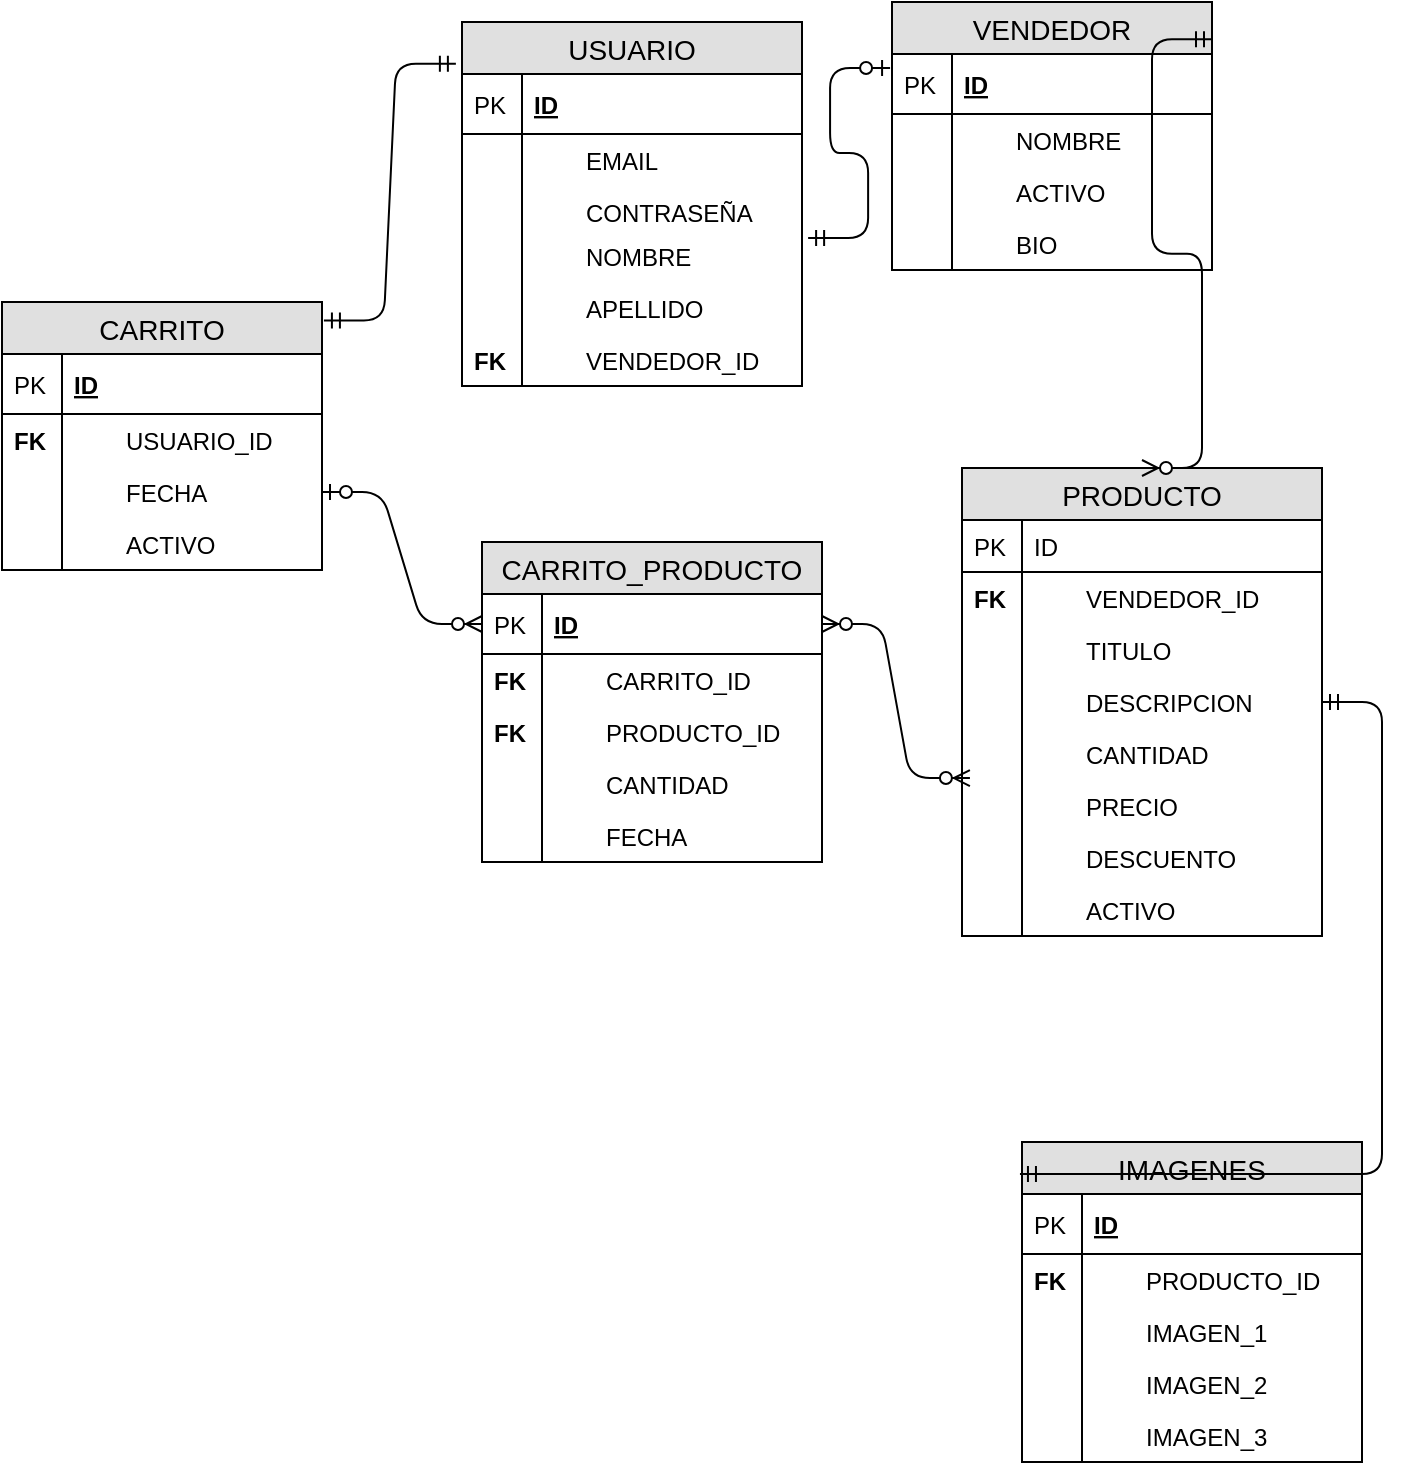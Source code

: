 <mxfile version="12.8.1" type="device" pages="2"><diagram id="X8tnUFf-Up23pGou2WpJ" name="Page-1"><mxGraphModel dx="1422" dy="769" grid="1" gridSize="10" guides="1" tooltips="1" connect="1" arrows="1" fold="1" page="1" pageScale="1" pageWidth="827" pageHeight="1169" math="0" shadow="0"><root><mxCell id="0"/><mxCell id="1" parent="0"/><mxCell id="nSE4oHpniN06JPz7Zrcl-52" value="USUARIO" style="swimlane;fontStyle=0;childLayout=stackLayout;horizontal=1;startSize=26;fillColor=#e0e0e0;horizontalStack=0;resizeParent=1;resizeParentMax=0;resizeLast=0;collapsible=1;marginBottom=0;swimlaneFillColor=#ffffff;align=center;fontSize=14;" parent="1" vertex="1"><mxGeometry x="340" y="240" width="170" height="182" as="geometry"><mxRectangle x="290" y="150" width="100" height="26" as="alternateBounds"/></mxGeometry></mxCell><mxCell id="nSE4oHpniN06JPz7Zrcl-53" value="ID" style="shape=partialRectangle;top=0;left=0;right=0;bottom=1;align=left;verticalAlign=middle;fillColor=none;spacingLeft=34;spacingRight=4;overflow=hidden;rotatable=0;points=[[0,0.5],[1,0.5]];portConstraint=eastwest;dropTarget=0;fontStyle=5;fontSize=12;" parent="nSE4oHpniN06JPz7Zrcl-52" vertex="1"><mxGeometry y="26" width="170" height="30" as="geometry"/></mxCell><mxCell id="nSE4oHpniN06JPz7Zrcl-54" value="PK" style="shape=partialRectangle;top=0;left=0;bottom=0;fillColor=none;align=left;verticalAlign=middle;spacingLeft=4;spacingRight=4;overflow=hidden;rotatable=0;points=[];portConstraint=eastwest;part=1;fontSize=12;" parent="nSE4oHpniN06JPz7Zrcl-53" vertex="1" connectable="0"><mxGeometry width="30" height="30" as="geometry"/></mxCell><mxCell id="k_fI4jF26g6DR-64wcVr-3" value="EMAIL" style="shape=partialRectangle;top=0;left=0;right=0;bottom=0;align=left;verticalAlign=top;fillColor=none;spacingLeft=60;spacingRight=4;overflow=hidden;rotatable=0;points=[[0,0.5],[1,0.5]];portConstraint=eastwest;dropTarget=0;fontSize=12;" vertex="1" parent="nSE4oHpniN06JPz7Zrcl-52"><mxGeometry y="56" width="170" height="26" as="geometry"/></mxCell><mxCell id="k_fI4jF26g6DR-64wcVr-4" value="" style="shape=partialRectangle;fontStyle=1;top=0;left=0;bottom=0;fillColor=none;align=left;verticalAlign=top;spacingLeft=4;spacingRight=4;overflow=hidden;rotatable=0;points=[];portConstraint=eastwest;part=1;fontSize=12;" vertex="1" connectable="0" parent="k_fI4jF26g6DR-64wcVr-3"><mxGeometry width="30" height="26" as="geometry"/></mxCell><mxCell id="k_fI4jF26g6DR-64wcVr-5" value="CONTRASEÑA" style="shape=partialRectangle;top=0;left=0;right=0;bottom=0;align=left;verticalAlign=top;fillColor=none;spacingLeft=60;spacingRight=4;overflow=hidden;rotatable=0;points=[[0,0.5],[1,0.5]];portConstraint=eastwest;dropTarget=0;fontSize=12;" vertex="1" parent="nSE4oHpniN06JPz7Zrcl-52"><mxGeometry y="82" width="170" height="22" as="geometry"/></mxCell><mxCell id="k_fI4jF26g6DR-64wcVr-6" value="" style="shape=partialRectangle;fontStyle=1;top=0;left=0;bottom=0;fillColor=none;align=left;verticalAlign=top;spacingLeft=4;spacingRight=4;overflow=hidden;rotatable=0;points=[];portConstraint=eastwest;part=1;fontSize=12;" vertex="1" connectable="0" parent="k_fI4jF26g6DR-64wcVr-5"><mxGeometry width="30" height="22" as="geometry"/></mxCell><mxCell id="k_fI4jF26g6DR-64wcVr-1" value="NOMBRE" style="shape=partialRectangle;top=0;left=0;right=0;bottom=0;align=left;verticalAlign=top;fillColor=none;spacingLeft=60;spacingRight=4;overflow=hidden;rotatable=0;points=[[0,0.5],[1,0.5]];portConstraint=eastwest;dropTarget=0;fontSize=12;" vertex="1" parent="nSE4oHpniN06JPz7Zrcl-52"><mxGeometry y="104" width="170" height="26" as="geometry"/></mxCell><mxCell id="k_fI4jF26g6DR-64wcVr-2" value="" style="shape=partialRectangle;fontStyle=1;top=0;left=0;bottom=0;fillColor=none;align=left;verticalAlign=top;spacingLeft=4;spacingRight=4;overflow=hidden;rotatable=0;points=[];portConstraint=eastwest;part=1;fontSize=12;" vertex="1" connectable="0" parent="k_fI4jF26g6DR-64wcVr-1"><mxGeometry width="30" height="26" as="geometry"/></mxCell><mxCell id="k_fI4jF26g6DR-64wcVr-7" value="APELLIDO" style="shape=partialRectangle;top=0;left=0;right=0;bottom=0;align=left;verticalAlign=top;fillColor=none;spacingLeft=60;spacingRight=4;overflow=hidden;rotatable=0;points=[[0,0.5],[1,0.5]];portConstraint=eastwest;dropTarget=0;fontSize=12;" vertex="1" parent="nSE4oHpniN06JPz7Zrcl-52"><mxGeometry y="130" width="170" height="26" as="geometry"/></mxCell><mxCell id="k_fI4jF26g6DR-64wcVr-8" value="" style="shape=partialRectangle;fontStyle=1;top=0;left=0;bottom=0;fillColor=none;align=left;verticalAlign=top;spacingLeft=4;spacingRight=4;overflow=hidden;rotatable=0;points=[];portConstraint=eastwest;part=1;fontSize=12;" vertex="1" connectable="0" parent="k_fI4jF26g6DR-64wcVr-7"><mxGeometry width="30" height="26" as="geometry"/></mxCell><mxCell id="k_fI4jF26g6DR-64wcVr-9" value="VENDEDOR_ID&#xA;" style="shape=partialRectangle;top=0;left=0;right=0;bottom=0;align=left;verticalAlign=top;fillColor=none;spacingLeft=60;spacingRight=4;overflow=hidden;rotatable=0;points=[[0,0.5],[1,0.5]];portConstraint=eastwest;dropTarget=0;fontSize=12;" vertex="1" parent="nSE4oHpniN06JPz7Zrcl-52"><mxGeometry y="156" width="170" height="26" as="geometry"/></mxCell><mxCell id="k_fI4jF26g6DR-64wcVr-10" value="FK" style="shape=partialRectangle;fontStyle=1;top=0;left=0;bottom=0;fillColor=none;align=left;verticalAlign=top;spacingLeft=4;spacingRight=4;overflow=hidden;rotatable=0;points=[];portConstraint=eastwest;part=1;fontSize=12;" vertex="1" connectable="0" parent="k_fI4jF26g6DR-64wcVr-9"><mxGeometry width="30" height="26" as="geometry"/></mxCell><mxCell id="nSE4oHpniN06JPz7Zrcl-63" value="PRODUCTO" style="swimlane;fontStyle=0;childLayout=stackLayout;horizontal=1;startSize=26;fillColor=#e0e0e0;horizontalStack=0;resizeParent=1;resizeParentMax=0;resizeLast=0;collapsible=1;marginBottom=0;swimlaneFillColor=#ffffff;align=center;fontSize=14;" parent="1" vertex="1"><mxGeometry x="590" y="463" width="180" height="234" as="geometry"><mxRectangle x="555" y="350" width="120" height="26" as="alternateBounds"/></mxGeometry></mxCell><mxCell id="VwQFzauyJfwLxtjtloLo-22" value="ID" style="shape=partialRectangle;top=0;left=0;right=0;bottom=1;align=left;verticalAlign=top;fillColor=none;spacingLeft=34;spacingRight=4;overflow=hidden;rotatable=0;points=[[0,0.5],[1,0.5]];portConstraint=eastwest;dropTarget=0;fontSize=12;" parent="nSE4oHpniN06JPz7Zrcl-63" vertex="1"><mxGeometry y="26" width="180" height="26" as="geometry"/></mxCell><mxCell id="VwQFzauyJfwLxtjtloLo-23" value="PK" style="shape=partialRectangle;top=0;left=0;bottom=0;fillColor=none;align=left;verticalAlign=top;spacingLeft=4;spacingRight=4;overflow=hidden;rotatable=0;points=[];portConstraint=eastwest;part=1;fontSize=12;" parent="VwQFzauyJfwLxtjtloLo-22" vertex="1" connectable="0"><mxGeometry width="30" height="26" as="geometry"/></mxCell><mxCell id="k_fI4jF26g6DR-64wcVr-19" value="VENDEDOR_ID" style="shape=partialRectangle;top=0;left=0;right=0;bottom=0;align=left;verticalAlign=top;fillColor=none;spacingLeft=60;spacingRight=4;overflow=hidden;rotatable=0;points=[[0,0.5],[1,0.5]];portConstraint=eastwest;dropTarget=0;fontSize=12;" vertex="1" parent="nSE4oHpniN06JPz7Zrcl-63"><mxGeometry y="52" width="180" height="26" as="geometry"/></mxCell><mxCell id="k_fI4jF26g6DR-64wcVr-20" value="FK" style="shape=partialRectangle;fontStyle=1;top=0;left=0;bottom=0;fillColor=none;align=left;verticalAlign=top;spacingLeft=4;spacingRight=4;overflow=hidden;rotatable=0;points=[];portConstraint=eastwest;part=1;fontSize=12;" vertex="1" connectable="0" parent="k_fI4jF26g6DR-64wcVr-19"><mxGeometry width="30" height="26" as="geometry"/></mxCell><mxCell id="k_fI4jF26g6DR-64wcVr-15" value="TITULO" style="shape=partialRectangle;top=0;left=0;right=0;bottom=0;align=left;verticalAlign=top;fillColor=none;spacingLeft=60;spacingRight=4;overflow=hidden;rotatable=0;points=[[0,0.5],[1,0.5]];portConstraint=eastwest;dropTarget=0;fontSize=12;" vertex="1" parent="nSE4oHpniN06JPz7Zrcl-63"><mxGeometry y="78" width="180" height="26" as="geometry"/></mxCell><mxCell id="k_fI4jF26g6DR-64wcVr-16" value="" style="shape=partialRectangle;fontStyle=1;top=0;left=0;bottom=0;fillColor=none;align=left;verticalAlign=top;spacingLeft=4;spacingRight=4;overflow=hidden;rotatable=0;points=[];portConstraint=eastwest;part=1;fontSize=12;" vertex="1" connectable="0" parent="k_fI4jF26g6DR-64wcVr-15"><mxGeometry width="30" height="26" as="geometry"/></mxCell><mxCell id="k_fI4jF26g6DR-64wcVr-17" value="DESCRIPCION" style="shape=partialRectangle;top=0;left=0;right=0;bottom=0;align=left;verticalAlign=top;fillColor=none;spacingLeft=60;spacingRight=4;overflow=hidden;rotatable=0;points=[[0,0.5],[1,0.5]];portConstraint=eastwest;dropTarget=0;fontSize=12;" vertex="1" parent="nSE4oHpniN06JPz7Zrcl-63"><mxGeometry y="104" width="180" height="26" as="geometry"/></mxCell><mxCell id="k_fI4jF26g6DR-64wcVr-18" value="" style="shape=partialRectangle;fontStyle=1;top=0;left=0;bottom=0;fillColor=none;align=left;verticalAlign=top;spacingLeft=4;spacingRight=4;overflow=hidden;rotatable=0;points=[];portConstraint=eastwest;part=1;fontSize=12;" vertex="1" connectable="0" parent="k_fI4jF26g6DR-64wcVr-17"><mxGeometry width="30" height="26" as="geometry"/></mxCell><mxCell id="k_fI4jF26g6DR-64wcVr-23" value="CANTIDAD" style="shape=partialRectangle;top=0;left=0;right=0;bottom=0;align=left;verticalAlign=top;fillColor=none;spacingLeft=60;spacingRight=4;overflow=hidden;rotatable=0;points=[[0,0.5],[1,0.5]];portConstraint=eastwest;dropTarget=0;fontSize=12;" vertex="1" parent="nSE4oHpniN06JPz7Zrcl-63"><mxGeometry y="130" width="180" height="26" as="geometry"/></mxCell><mxCell id="k_fI4jF26g6DR-64wcVr-24" value="" style="shape=partialRectangle;fontStyle=1;top=0;left=0;bottom=0;fillColor=none;align=left;verticalAlign=top;spacingLeft=4;spacingRight=4;overflow=hidden;rotatable=0;points=[];portConstraint=eastwest;part=1;fontSize=12;" vertex="1" connectable="0" parent="k_fI4jF26g6DR-64wcVr-23"><mxGeometry width="30" height="26" as="geometry"/></mxCell><mxCell id="k_fI4jF26g6DR-64wcVr-21" value="PRECIO" style="shape=partialRectangle;top=0;left=0;right=0;bottom=0;align=left;verticalAlign=top;fillColor=none;spacingLeft=60;spacingRight=4;overflow=hidden;rotatable=0;points=[[0,0.5],[1,0.5]];portConstraint=eastwest;dropTarget=0;fontSize=12;" vertex="1" parent="nSE4oHpniN06JPz7Zrcl-63"><mxGeometry y="156" width="180" height="26" as="geometry"/></mxCell><mxCell id="k_fI4jF26g6DR-64wcVr-22" value="" style="shape=partialRectangle;fontStyle=1;top=0;left=0;bottom=0;fillColor=none;align=left;verticalAlign=top;spacingLeft=4;spacingRight=4;overflow=hidden;rotatable=0;points=[];portConstraint=eastwest;part=1;fontSize=12;" vertex="1" connectable="0" parent="k_fI4jF26g6DR-64wcVr-21"><mxGeometry width="30" height="26" as="geometry"/></mxCell><mxCell id="k_fI4jF26g6DR-64wcVr-25" value="DESCUENTO" style="shape=partialRectangle;top=0;left=0;right=0;bottom=0;align=left;verticalAlign=top;fillColor=none;spacingLeft=60;spacingRight=4;overflow=hidden;rotatable=0;points=[[0,0.5],[1,0.5]];portConstraint=eastwest;dropTarget=0;fontSize=12;" vertex="1" parent="nSE4oHpniN06JPz7Zrcl-63"><mxGeometry y="182" width="180" height="26" as="geometry"/></mxCell><mxCell id="k_fI4jF26g6DR-64wcVr-26" value="" style="shape=partialRectangle;fontStyle=1;top=0;left=0;bottom=0;fillColor=none;align=left;verticalAlign=top;spacingLeft=4;spacingRight=4;overflow=hidden;rotatable=0;points=[];portConstraint=eastwest;part=1;fontSize=12;" vertex="1" connectable="0" parent="k_fI4jF26g6DR-64wcVr-25"><mxGeometry width="30" height="26" as="geometry"/></mxCell><mxCell id="k_fI4jF26g6DR-64wcVr-27" value="ACTIVO" style="shape=partialRectangle;top=0;left=0;right=0;bottom=0;align=left;verticalAlign=top;fillColor=none;spacingLeft=60;spacingRight=4;overflow=hidden;rotatable=0;points=[[0,0.5],[1,0.5]];portConstraint=eastwest;dropTarget=0;fontSize=12;" vertex="1" parent="nSE4oHpniN06JPz7Zrcl-63"><mxGeometry y="208" width="180" height="26" as="geometry"/></mxCell><mxCell id="k_fI4jF26g6DR-64wcVr-28" value="" style="shape=partialRectangle;fontStyle=1;top=0;left=0;bottom=0;fillColor=none;align=left;verticalAlign=top;spacingLeft=4;spacingRight=4;overflow=hidden;rotatable=0;points=[];portConstraint=eastwest;part=1;fontSize=12;" vertex="1" connectable="0" parent="k_fI4jF26g6DR-64wcVr-27"><mxGeometry width="30" height="26" as="geometry"/></mxCell><mxCell id="nSE4oHpniN06JPz7Zrcl-83" value="" style="shape=partialRectangle;top=0;left=0;right=0;bottom=0;align=left;verticalAlign=top;fillColor=none;spacingLeft=34;spacingRight=4;overflow=hidden;rotatable=0;points=[[0,0.5],[1,0.5]];portConstraint=eastwest;dropTarget=0;fontSize=12;" parent="1" vertex="1"><mxGeometry x="555" y="390" width="160" height="10" as="geometry"/></mxCell><mxCell id="nSE4oHpniN06JPz7Zrcl-85" value="VENDEDOR" style="swimlane;fontStyle=0;childLayout=stackLayout;horizontal=1;startSize=26;fillColor=#e0e0e0;horizontalStack=0;resizeParent=1;resizeParentMax=0;resizeLast=0;collapsible=1;marginBottom=0;swimlaneFillColor=#ffffff;align=center;fontSize=14;" parent="1" vertex="1"><mxGeometry x="555" y="230" width="160" height="134" as="geometry"><mxRectangle x="555" y="100" width="120" height="26" as="alternateBounds"/></mxGeometry></mxCell><mxCell id="nSE4oHpniN06JPz7Zrcl-86" value="ID" style="shape=partialRectangle;top=0;left=0;right=0;bottom=1;align=left;verticalAlign=middle;fillColor=none;spacingLeft=34;spacingRight=4;overflow=hidden;rotatable=0;points=[[0,0.5],[1,0.5]];portConstraint=eastwest;dropTarget=0;fontStyle=5;fontSize=12;" parent="nSE4oHpniN06JPz7Zrcl-85" vertex="1"><mxGeometry y="26" width="160" height="30" as="geometry"/></mxCell><mxCell id="nSE4oHpniN06JPz7Zrcl-87" value="PK" style="shape=partialRectangle;top=0;left=0;bottom=0;fillColor=none;align=left;verticalAlign=middle;spacingLeft=4;spacingRight=4;overflow=hidden;rotatable=0;points=[];portConstraint=eastwest;part=1;fontSize=12;" parent="nSE4oHpniN06JPz7Zrcl-86" vertex="1" connectable="0"><mxGeometry width="30" height="30" as="geometry"/></mxCell><mxCell id="k_fI4jF26g6DR-64wcVr-59" value="NOMBRE" style="shape=partialRectangle;top=0;left=0;right=0;bottom=0;align=left;verticalAlign=top;fillColor=none;spacingLeft=60;spacingRight=4;overflow=hidden;rotatable=0;points=[[0,0.5],[1,0.5]];portConstraint=eastwest;dropTarget=0;fontSize=12;" vertex="1" parent="nSE4oHpniN06JPz7Zrcl-85"><mxGeometry y="56" width="160" height="26" as="geometry"/></mxCell><mxCell id="k_fI4jF26g6DR-64wcVr-60" value="" style="shape=partialRectangle;fontStyle=1;top=0;left=0;bottom=0;fillColor=none;align=left;verticalAlign=top;spacingLeft=4;spacingRight=4;overflow=hidden;rotatable=0;points=[];portConstraint=eastwest;part=1;fontSize=12;" vertex="1" connectable="0" parent="k_fI4jF26g6DR-64wcVr-59"><mxGeometry width="30" height="26" as="geometry"/></mxCell><mxCell id="k_fI4jF26g6DR-64wcVr-13" value="ACTIVO" style="shape=partialRectangle;top=0;left=0;right=0;bottom=0;align=left;verticalAlign=top;fillColor=none;spacingLeft=60;spacingRight=4;overflow=hidden;rotatable=0;points=[[0,0.5],[1,0.5]];portConstraint=eastwest;dropTarget=0;fontSize=12;" vertex="1" parent="nSE4oHpniN06JPz7Zrcl-85"><mxGeometry y="82" width="160" height="26" as="geometry"/></mxCell><mxCell id="k_fI4jF26g6DR-64wcVr-14" value="" style="shape=partialRectangle;fontStyle=1;top=0;left=0;bottom=0;fillColor=none;align=left;verticalAlign=top;spacingLeft=4;spacingRight=4;overflow=hidden;rotatable=0;points=[];portConstraint=eastwest;part=1;fontSize=12;" vertex="1" connectable="0" parent="k_fI4jF26g6DR-64wcVr-13"><mxGeometry width="30" height="26" as="geometry"/></mxCell><mxCell id="k_fI4jF26g6DR-64wcVr-11" value="BIO" style="shape=partialRectangle;top=0;left=0;right=0;bottom=0;align=left;verticalAlign=top;fillColor=none;spacingLeft=60;spacingRight=4;overflow=hidden;rotatable=0;points=[[0,0.5],[1,0.5]];portConstraint=eastwest;dropTarget=0;fontSize=12;" vertex="1" parent="nSE4oHpniN06JPz7Zrcl-85"><mxGeometry y="108" width="160" height="26" as="geometry"/></mxCell><mxCell id="k_fI4jF26g6DR-64wcVr-12" value="" style="shape=partialRectangle;fontStyle=1;top=0;left=0;bottom=0;fillColor=none;align=left;verticalAlign=top;spacingLeft=4;spacingRight=4;overflow=hidden;rotatable=0;points=[];portConstraint=eastwest;part=1;fontSize=12;" vertex="1" connectable="0" parent="k_fI4jF26g6DR-64wcVr-11"><mxGeometry width="30" height="26" as="geometry"/></mxCell><mxCell id="VwQFzauyJfwLxtjtloLo-24" value="" style="edgeStyle=entityRelationEdgeStyle;fontSize=12;html=1;endArrow=ERzeroToOne;startArrow=ERmandOne;exitX=1.018;exitY=0.154;exitDx=0;exitDy=0;exitPerimeter=0;entryX=-0.006;entryY=0.233;entryDx=0;entryDy=0;entryPerimeter=0;" parent="1" edge="1" target="nSE4oHpniN06JPz7Zrcl-86" source="k_fI4jF26g6DR-64wcVr-1"><mxGeometry width="100" height="100" relative="1" as="geometry"><mxPoint x="390" y="301.874" as="sourcePoint"/><mxPoint x="459.04" y="210" as="targetPoint"/></mxGeometry></mxCell><mxCell id="VwQFzauyJfwLxtjtloLo-25" value="" style="edgeStyle=entityRelationEdgeStyle;fontSize=12;html=1;endArrow=ERzeroToMany;startArrow=ERmandOne;entryX=0.5;entryY=0;entryDx=0;entryDy=0;exitX=1;exitY=0.139;exitDx=0;exitDy=0;exitPerimeter=0;" parent="1" target="nSE4oHpniN06JPz7Zrcl-63" edge="1" source="nSE4oHpniN06JPz7Zrcl-85"><mxGeometry width="100" height="100" relative="1" as="geometry"><mxPoint x="680" y="243.88" as="sourcePoint"/><mxPoint x="815" y="110" as="targetPoint"/></mxGeometry></mxCell><mxCell id="VwQFzauyJfwLxtjtloLo-26" value="CARRITO" style="swimlane;fontStyle=0;childLayout=stackLayout;horizontal=1;startSize=26;fillColor=#e0e0e0;horizontalStack=0;resizeParent=1;resizeParentMax=0;resizeLast=0;collapsible=1;marginBottom=0;swimlaneFillColor=#ffffff;align=center;fontSize=14;" parent="1" vertex="1"><mxGeometry x="110" y="380" width="160" height="134" as="geometry"/></mxCell><mxCell id="VwQFzauyJfwLxtjtloLo-27" value="ID" style="shape=partialRectangle;top=0;left=0;right=0;bottom=1;align=left;verticalAlign=middle;fillColor=none;spacingLeft=34;spacingRight=4;overflow=hidden;rotatable=0;points=[[0,0.5],[1,0.5]];portConstraint=eastwest;dropTarget=0;fontStyle=5;fontSize=12;" parent="VwQFzauyJfwLxtjtloLo-26" vertex="1"><mxGeometry y="26" width="160" height="30" as="geometry"/></mxCell><mxCell id="VwQFzauyJfwLxtjtloLo-28" value="PK" style="shape=partialRectangle;top=0;left=0;bottom=0;fillColor=none;align=left;verticalAlign=middle;spacingLeft=4;spacingRight=4;overflow=hidden;rotatable=0;points=[];portConstraint=eastwest;part=1;fontSize=12;" parent="VwQFzauyJfwLxtjtloLo-27" vertex="1" connectable="0"><mxGeometry width="30" height="30" as="geometry"/></mxCell><mxCell id="k_fI4jF26g6DR-64wcVr-53" value="USUARIO_ID" style="shape=partialRectangle;top=0;left=0;right=0;bottom=0;align=left;verticalAlign=top;fillColor=none;spacingLeft=60;spacingRight=4;overflow=hidden;rotatable=0;points=[[0,0.5],[1,0.5]];portConstraint=eastwest;dropTarget=0;fontSize=12;" vertex="1" parent="VwQFzauyJfwLxtjtloLo-26"><mxGeometry y="56" width="160" height="26" as="geometry"/></mxCell><mxCell id="k_fI4jF26g6DR-64wcVr-54" value="FK" style="shape=partialRectangle;fontStyle=1;top=0;left=0;bottom=0;fillColor=none;align=left;verticalAlign=top;spacingLeft=4;spacingRight=4;overflow=hidden;rotatable=0;points=[];portConstraint=eastwest;part=1;fontSize=12;" vertex="1" connectable="0" parent="k_fI4jF26g6DR-64wcVr-53"><mxGeometry width="30" height="26" as="geometry"/></mxCell><mxCell id="k_fI4jF26g6DR-64wcVr-55" value="FECHA" style="shape=partialRectangle;top=0;left=0;right=0;bottom=0;align=left;verticalAlign=top;fillColor=none;spacingLeft=60;spacingRight=4;overflow=hidden;rotatable=0;points=[[0,0.5],[1,0.5]];portConstraint=eastwest;dropTarget=0;fontSize=12;" vertex="1" parent="VwQFzauyJfwLxtjtloLo-26"><mxGeometry y="82" width="160" height="26" as="geometry"/></mxCell><mxCell id="k_fI4jF26g6DR-64wcVr-56" value="" style="shape=partialRectangle;fontStyle=1;top=0;left=0;bottom=0;fillColor=none;align=left;verticalAlign=top;spacingLeft=4;spacingRight=4;overflow=hidden;rotatable=0;points=[];portConstraint=eastwest;part=1;fontSize=12;" vertex="1" connectable="0" parent="k_fI4jF26g6DR-64wcVr-55"><mxGeometry width="30" height="26" as="geometry"/></mxCell><mxCell id="k_fI4jF26g6DR-64wcVr-63" value="ACTIVO" style="shape=partialRectangle;top=0;left=0;right=0;bottom=0;align=left;verticalAlign=top;fillColor=none;spacingLeft=60;spacingRight=4;overflow=hidden;rotatable=0;points=[[0,0.5],[1,0.5]];portConstraint=eastwest;dropTarget=0;fontSize=12;" vertex="1" parent="VwQFzauyJfwLxtjtloLo-26"><mxGeometry y="108" width="160" height="26" as="geometry"/></mxCell><mxCell id="k_fI4jF26g6DR-64wcVr-64" value="" style="shape=partialRectangle;fontStyle=1;top=0;left=0;bottom=0;fillColor=none;align=left;verticalAlign=top;spacingLeft=4;spacingRight=4;overflow=hidden;rotatable=0;points=[];portConstraint=eastwest;part=1;fontSize=12;" vertex="1" connectable="0" parent="k_fI4jF26g6DR-64wcVr-63"><mxGeometry width="30" height="26" as="geometry"/></mxCell><mxCell id="VwQFzauyJfwLxtjtloLo-37" value="CARRITO_PRODUCTO" style="swimlane;fontStyle=0;childLayout=stackLayout;horizontal=1;startSize=26;fillColor=#e0e0e0;horizontalStack=0;resizeParent=1;resizeParentMax=0;resizeLast=0;collapsible=1;marginBottom=0;swimlaneFillColor=#ffffff;align=center;fontSize=14;" parent="1" vertex="1"><mxGeometry x="350" y="500" width="170" height="160" as="geometry"/></mxCell><mxCell id="VwQFzauyJfwLxtjtloLo-38" value="ID" style="shape=partialRectangle;top=0;left=0;right=0;bottom=1;align=left;verticalAlign=middle;fillColor=none;spacingLeft=34;spacingRight=4;overflow=hidden;rotatable=0;points=[[0,0.5],[1,0.5]];portConstraint=eastwest;dropTarget=0;fontStyle=5;fontSize=12;" parent="VwQFzauyJfwLxtjtloLo-37" vertex="1"><mxGeometry y="26" width="170" height="30" as="geometry"/></mxCell><mxCell id="VwQFzauyJfwLxtjtloLo-39" value="PK" style="shape=partialRectangle;top=0;left=0;bottom=0;fillColor=none;align=left;verticalAlign=middle;spacingLeft=4;spacingRight=4;overflow=hidden;rotatable=0;points=[];portConstraint=eastwest;part=1;fontSize=12;" parent="VwQFzauyJfwLxtjtloLo-38" vertex="1" connectable="0"><mxGeometry width="30" height="30" as="geometry"/></mxCell><mxCell id="k_fI4jF26g6DR-64wcVr-49" value="CARRITO_ID" style="shape=partialRectangle;top=0;left=0;right=0;bottom=0;align=left;verticalAlign=top;fillColor=none;spacingLeft=60;spacingRight=4;overflow=hidden;rotatable=0;points=[[0,0.5],[1,0.5]];portConstraint=eastwest;dropTarget=0;fontSize=12;" vertex="1" parent="VwQFzauyJfwLxtjtloLo-37"><mxGeometry y="56" width="170" height="26" as="geometry"/></mxCell><mxCell id="k_fI4jF26g6DR-64wcVr-50" value="FK" style="shape=partialRectangle;fontStyle=1;top=0;left=0;bottom=0;fillColor=none;align=left;verticalAlign=top;spacingLeft=4;spacingRight=4;overflow=hidden;rotatable=0;points=[];portConstraint=eastwest;part=1;fontSize=12;" vertex="1" connectable="0" parent="k_fI4jF26g6DR-64wcVr-49"><mxGeometry width="30" height="26" as="geometry"/></mxCell><mxCell id="k_fI4jF26g6DR-64wcVr-51" value="PRODUCTO_ID" style="shape=partialRectangle;top=0;left=0;right=0;bottom=0;align=left;verticalAlign=top;fillColor=none;spacingLeft=60;spacingRight=4;overflow=hidden;rotatable=0;points=[[0,0.5],[1,0.5]];portConstraint=eastwest;dropTarget=0;fontSize=12;" vertex="1" parent="VwQFzauyJfwLxtjtloLo-37"><mxGeometry y="82" width="170" height="26" as="geometry"/></mxCell><mxCell id="k_fI4jF26g6DR-64wcVr-52" value="FK" style="shape=partialRectangle;fontStyle=1;top=0;left=0;bottom=0;fillColor=none;align=left;verticalAlign=top;spacingLeft=4;spacingRight=4;overflow=hidden;rotatable=0;points=[];portConstraint=eastwest;part=1;fontSize=12;" vertex="1" connectable="0" parent="k_fI4jF26g6DR-64wcVr-51"><mxGeometry width="30" height="26" as="geometry"/></mxCell><mxCell id="k_fI4jF26g6DR-64wcVr-57" value="CANTIDAD" style="shape=partialRectangle;top=0;left=0;right=0;bottom=0;align=left;verticalAlign=top;fillColor=none;spacingLeft=60;spacingRight=4;overflow=hidden;rotatable=0;points=[[0,0.5],[1,0.5]];portConstraint=eastwest;dropTarget=0;fontSize=12;" vertex="1" parent="VwQFzauyJfwLxtjtloLo-37"><mxGeometry y="108" width="170" height="26" as="geometry"/></mxCell><mxCell id="k_fI4jF26g6DR-64wcVr-58" value="" style="shape=partialRectangle;fontStyle=1;top=0;left=0;bottom=0;fillColor=none;align=left;verticalAlign=top;spacingLeft=4;spacingRight=4;overflow=hidden;rotatable=0;points=[];portConstraint=eastwest;part=1;fontSize=12;" vertex="1" connectable="0" parent="k_fI4jF26g6DR-64wcVr-57"><mxGeometry width="30" height="26" as="geometry"/></mxCell><mxCell id="VwQFzauyJfwLxtjtloLo-49" value="FECHA" style="shape=partialRectangle;top=0;left=0;right=0;bottom=0;align=left;verticalAlign=top;fillColor=none;spacingLeft=60;spacingRight=4;overflow=hidden;rotatable=0;points=[[0,0.5],[1,0.5]];portConstraint=eastwest;dropTarget=0;fontSize=12;" parent="VwQFzauyJfwLxtjtloLo-37" vertex="1"><mxGeometry y="134" width="170" height="26" as="geometry"/></mxCell><mxCell id="VwQFzauyJfwLxtjtloLo-50" value="" style="shape=partialRectangle;fontStyle=1;top=0;left=0;bottom=0;fillColor=none;align=left;verticalAlign=top;spacingLeft=4;spacingRight=4;overflow=hidden;rotatable=0;points=[];portConstraint=eastwest;part=1;fontSize=12;" parent="VwQFzauyJfwLxtjtloLo-49" vertex="1" connectable="0"><mxGeometry width="30" height="26" as="geometry"/></mxCell><mxCell id="VwQFzauyJfwLxtjtloLo-53" value="" style="edgeStyle=entityRelationEdgeStyle;fontSize=12;html=1;endArrow=ERzeroToMany;startArrow=ERzeroToOne;entryX=0;entryY=0.5;entryDx=0;entryDy=0;exitX=1;exitY=0.5;exitDx=0;exitDy=0;" parent="1" target="VwQFzauyJfwLxtjtloLo-38" edge="1"><mxGeometry width="100" height="100" relative="1" as="geometry"><mxPoint x="270" y="475" as="sourcePoint"/><mxPoint x="290" y="392" as="targetPoint"/></mxGeometry></mxCell><mxCell id="VwQFzauyJfwLxtjtloLo-54" value="" style="edgeStyle=entityRelationEdgeStyle;fontSize=12;html=1;endArrow=ERzeroToMany;endFill=1;startArrow=ERzeroToMany;exitX=1;exitY=0.5;exitDx=0;exitDy=0;entryX=0.022;entryY=0.962;entryDx=0;entryDy=0;entryPerimeter=0;" parent="1" edge="1" target="k_fI4jF26g6DR-64wcVr-23" source="VwQFzauyJfwLxtjtloLo-38"><mxGeometry width="100" height="100" relative="1" as="geometry"><mxPoint x="470" y="580" as="sourcePoint"/><mxPoint x="610" y="644" as="targetPoint"/></mxGeometry></mxCell><mxCell id="VwQFzauyJfwLxtjtloLo-64" value="" style="edgeStyle=entityRelationEdgeStyle;fontSize=12;html=1;endArrow=ERmandOne;startArrow=ERmandOne;entryX=-0.018;entryY=0.115;entryDx=0;entryDy=0;entryPerimeter=0;exitX=1.006;exitY=0.069;exitDx=0;exitDy=0;exitPerimeter=0;" parent="1" edge="1" target="nSE4oHpniN06JPz7Zrcl-52" source="VwQFzauyJfwLxtjtloLo-26"><mxGeometry width="100" height="100" relative="1" as="geometry"><mxPoint x="195" y="390" as="sourcePoint"/><mxPoint x="286.97" y="421.024" as="targetPoint"/></mxGeometry></mxCell><mxCell id="k_fI4jF26g6DR-64wcVr-29" value="IMAGENES" style="swimlane;fontStyle=0;childLayout=stackLayout;horizontal=1;startSize=26;fillColor=#e0e0e0;horizontalStack=0;resizeParent=1;resizeParentMax=0;resizeLast=0;collapsible=1;marginBottom=0;swimlaneFillColor=#ffffff;align=center;fontSize=14;" vertex="1" parent="1"><mxGeometry x="620" y="800" width="170" height="160" as="geometry"/></mxCell><mxCell id="k_fI4jF26g6DR-64wcVr-30" value="ID" style="shape=partialRectangle;top=0;left=0;right=0;bottom=1;align=left;verticalAlign=middle;fillColor=none;spacingLeft=34;spacingRight=4;overflow=hidden;rotatable=0;points=[[0,0.5],[1,0.5]];portConstraint=eastwest;dropTarget=0;fontStyle=5;fontSize=12;" vertex="1" parent="k_fI4jF26g6DR-64wcVr-29"><mxGeometry y="26" width="170" height="30" as="geometry"/></mxCell><mxCell id="k_fI4jF26g6DR-64wcVr-31" value="PK" style="shape=partialRectangle;top=0;left=0;bottom=0;fillColor=none;align=left;verticalAlign=middle;spacingLeft=4;spacingRight=4;overflow=hidden;rotatable=0;points=[];portConstraint=eastwest;part=1;fontSize=12;" vertex="1" connectable="0" parent="k_fI4jF26g6DR-64wcVr-30"><mxGeometry width="30" height="30" as="geometry"/></mxCell><mxCell id="k_fI4jF26g6DR-64wcVr-40" value="PRODUCTO_ID" style="shape=partialRectangle;top=0;left=0;right=0;bottom=0;align=left;verticalAlign=top;fillColor=none;spacingLeft=60;spacingRight=4;overflow=hidden;rotatable=0;points=[[0,0.5],[1,0.5]];portConstraint=eastwest;dropTarget=0;fontSize=12;" vertex="1" parent="k_fI4jF26g6DR-64wcVr-29"><mxGeometry y="56" width="170" height="26" as="geometry"/></mxCell><mxCell id="k_fI4jF26g6DR-64wcVr-41" value="FK" style="shape=partialRectangle;fontStyle=1;top=0;left=0;bottom=0;fillColor=none;align=left;verticalAlign=top;spacingLeft=4;spacingRight=4;overflow=hidden;rotatable=0;points=[];portConstraint=eastwest;part=1;fontSize=12;" vertex="1" connectable="0" parent="k_fI4jF26g6DR-64wcVr-40"><mxGeometry width="30" height="26" as="geometry"/></mxCell><mxCell id="k_fI4jF26g6DR-64wcVr-44" value="IMAGEN_1" style="shape=partialRectangle;top=0;left=0;right=0;bottom=0;align=left;verticalAlign=top;fillColor=none;spacingLeft=60;spacingRight=4;overflow=hidden;rotatable=0;points=[[0,0.5],[1,0.5]];portConstraint=eastwest;dropTarget=0;fontSize=12;" vertex="1" parent="k_fI4jF26g6DR-64wcVr-29"><mxGeometry y="82" width="170" height="26" as="geometry"/></mxCell><mxCell id="k_fI4jF26g6DR-64wcVr-45" value="" style="shape=partialRectangle;fontStyle=1;top=0;left=0;bottom=0;fillColor=none;align=left;verticalAlign=top;spacingLeft=4;spacingRight=4;overflow=hidden;rotatable=0;points=[];portConstraint=eastwest;part=1;fontSize=12;" vertex="1" connectable="0" parent="k_fI4jF26g6DR-64wcVr-44"><mxGeometry width="30" height="26" as="geometry"/></mxCell><mxCell id="k_fI4jF26g6DR-64wcVr-42" value="IMAGEN_2" style="shape=partialRectangle;top=0;left=0;right=0;bottom=0;align=left;verticalAlign=top;fillColor=none;spacingLeft=60;spacingRight=4;overflow=hidden;rotatable=0;points=[[0,0.5],[1,0.5]];portConstraint=eastwest;dropTarget=0;fontSize=12;" vertex="1" parent="k_fI4jF26g6DR-64wcVr-29"><mxGeometry y="108" width="170" height="26" as="geometry"/></mxCell><mxCell id="k_fI4jF26g6DR-64wcVr-43" value="" style="shape=partialRectangle;fontStyle=1;top=0;left=0;bottom=0;fillColor=none;align=left;verticalAlign=top;spacingLeft=4;spacingRight=4;overflow=hidden;rotatable=0;points=[];portConstraint=eastwest;part=1;fontSize=12;" vertex="1" connectable="0" parent="k_fI4jF26g6DR-64wcVr-42"><mxGeometry width="30" height="26" as="geometry"/></mxCell><mxCell id="k_fI4jF26g6DR-64wcVr-46" value="IMAGEN_3" style="shape=partialRectangle;top=0;left=0;right=0;bottom=0;align=left;verticalAlign=top;fillColor=none;spacingLeft=60;spacingRight=4;overflow=hidden;rotatable=0;points=[[0,0.5],[1,0.5]];portConstraint=eastwest;dropTarget=0;fontSize=12;" vertex="1" parent="k_fI4jF26g6DR-64wcVr-29"><mxGeometry y="134" width="170" height="26" as="geometry"/></mxCell><mxCell id="k_fI4jF26g6DR-64wcVr-47" value="" style="shape=partialRectangle;fontStyle=1;top=0;left=0;bottom=0;fillColor=none;align=left;verticalAlign=top;spacingLeft=4;spacingRight=4;overflow=hidden;rotatable=0;points=[];portConstraint=eastwest;part=1;fontSize=12;" vertex="1" connectable="0" parent="k_fI4jF26g6DR-64wcVr-46"><mxGeometry width="30" height="26" as="geometry"/></mxCell><mxCell id="k_fI4jF26g6DR-64wcVr-65" value="" style="edgeStyle=entityRelationEdgeStyle;fontSize=12;html=1;endArrow=ERmandOne;startArrow=ERmandOne;entryX=-0.006;entryY=0.1;entryDx=0;entryDy=0;entryPerimeter=0;" edge="1" parent="1" source="nSE4oHpniN06JPz7Zrcl-63" target="k_fI4jF26g6DR-64wcVr-29"><mxGeometry width="100" height="100" relative="1" as="geometry"><mxPoint x="550" y="660" as="sourcePoint"/><mxPoint x="650" y="560" as="targetPoint"/></mxGeometry></mxCell></root></mxGraphModel></diagram><diagram id="og3-Ej-H8uCfBcLxiAOk" name="Page-2"><mxGraphModel dx="1422" dy="769" grid="1" gridSize="10" guides="1" tooltips="1" connect="1" arrows="1" fold="1" page="1" pageScale="1" pageWidth="850" pageHeight="1100" math="0" shadow="0"><root><mxCell id="M86zFQjQ2jBgCpMCXkwf-0"/><mxCell id="M86zFQjQ2jBgCpMCXkwf-1" parent="M86zFQjQ2jBgCpMCXkwf-0"/></root></mxGraphModel></diagram></mxfile>
